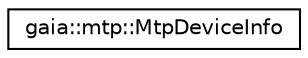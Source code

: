 digraph G
{
  edge [fontname="Helvetica",fontsize="10",labelfontname="Helvetica",labelfontsize="10"];
  node [fontname="Helvetica",fontsize="10",shape=record];
  rankdir=LR;
  Node1 [label="gaia::mtp::MtpDeviceInfo",height=0.2,width=0.4,color="black", fillcolor="white", style="filled",URL="$d3/df9/classgaia_1_1mtp_1_1_mtp_device_info.html",tooltip="This class encapsulates information about an MTP device."];
}
